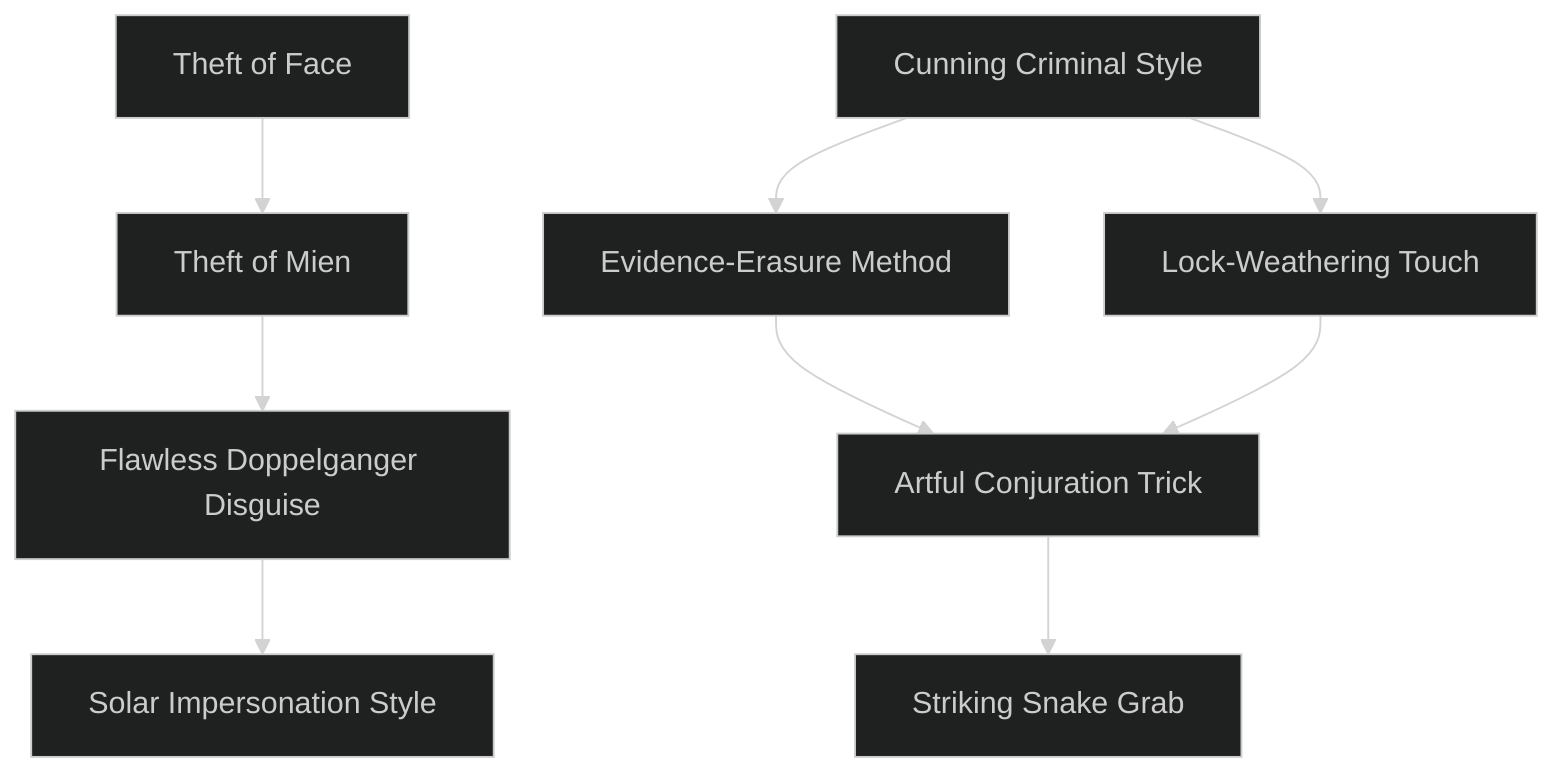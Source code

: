 ---
config:
  theme: dark
---
flowchart TD

    theft_of_face[Theft of Face]
    click theft_of_face callback "
        Theft of Face<br>
        <br>
        Cost: 5 motes<br>
        Duration: One hour<br>
        Type: Simple<br>
        Minimum Larceny: 3<br>
        Minimum Essence: 2<br>
        Prerequisite Charms: None<br>
        <br>
        By stealing a victim’s Essence, a character with this
        Charm can also steal her visage. The player of the Abyssal
        makes an Intelligence + Larceny roll after her character
        consumes 1 or more motes of Essence from her target by
        means of blood drinking or magic. The difficulty is 6 minus
        the total number of motes taken. If a character drains a
        victim entirely of blood or consumes all her flesh, the
        difficulty is automatically 1. Successes on this roll count as
        a mundane impersonation attempt (see Exalted, p. 255),
        except that the Abyssal’s features actually shift to resemble
        the victim’s. Players of characters attempting to pierce the
        ruse may roll Perception + Awareness against a difficulty
        of the deathknight’s successes. Note that the Exalt only
        takes on the appearance of his target — the Charm does
        not bestow knowledge of mannerisms. Characters who
        know the target personally can quickly recognize the Exalt
        as an imposter simply by interacting with him. This Charm
        can only be used to impersonate humans.
        "

    theft_of_mien[Theft of Mien]
    theft_of_face --> theft_of_mien
    click theft_of_mien callback "
        Theft of Mien<br>
        <br>
        Cost: 6 motes, 1 Willpower<br>
        Duration: One hour<br>
        Type: Simple<br>
        Minimum Larceny: 4<br>
        Minimum Essence: 2<br>
        Prerequisite Charms: Theft of Face<br>
        <br>
        This Charm duplicates the effects of Theft of Face
        with one exception: The Exalt also steals intuitive knowl-
        edge of her victim’s mannerisms and habits. Consequently,
        the ruse is much more effective and can easily fool casual
        associates of the target. Close family members can still
        recognize that something is wrong, however, regardless of
        whether they actually suspect an imposter or attribute the
        odd behavior to illness.
        "

    flawless_doppleganger_disguise[Flawless Doppelganger Disguise]
    theft_of_mien --> flawless_doppleganger_disguise
    click flawless_doppleganger_disguise callback "
        Flawless Doppelganger Disguise<br>
        <br>
        Cost: 15 motes, 1 Willpower, 1 experience point<br>
        Duration: Until released<br>
        Type: Simple<br>
        Minimum Larceny: 5<br>
        Minimum Essence: 3<br>
        Prerequisite Charms: Theft of Mien<br>
        <br>
        With this Charm, an Abyssal may consume the flesh
        and spirit of a victim to steal her very identity. The
        character must completely drain her victim of blood and
        spend one hour digesting and studying the stolen Essence.
        At the conclusion of her meditation, the Exalt
        shifts into the perfect likeness of her victim. This is not
        an illusion, however, but a startling transformation.
        Every mark and scar is duplicated, every tic and mannerism
        compensated for.<br>
        If questioned, the Exalt can even draw on the stolen
        memories of her prey with an Intelligence + Larceny roll
        at a difficulty assigned by the Storyteller. No amount of
        physical scrutiny can discern that the Abyssal is not whom
        she pretends to be, although any display of an Abyssal
        anima banner may spoil the effect. This Charm only
        permits impersonation of human victims who are the same
        gender as the Exalt. Although she may disguise herself as
        an Exalted victim and even duplicate elemental aspect
        markings or Lunar scarring, the character cannot emulate
        the powers or anima of her stolen visage. Once the character
        voluntarily ends this Charm, she loses all memories
        and shifts back to her true form. Death also ends the ruse.
        Characters can only assume a given guise once before the
        memories are digested.
        "

    solar_impersonation_style[Solar Impersonation Style]
    flawless_doppleganger_disguise --> solar_impersonation_style
    click solar_impersonation_style callback "
        Solar Impersonation Style<br>
        <br>
        Cost: 15 motes, 1 Willpower<br>
        Duration: One day<br>
        Type: Simple<br>
        Minimum Larceny: 5<br>
        Minimum Essence: 4<br>
        Prerequisite Charms:Flawless Doppelganger Disguise<br>
        <br>
        By channeling the nascent spark of Solar Essence
        trapped within her, an Abyssal with this Charm can shift
        her anima to resemble that of a Chosen of the Unconquered Sun.
        While this Charm is in effect, the deathknight’s
        anima banner and Caste Mark manifests exactly as a Solar
        of the appropriate type (Dusk become Dawn, Midnight
        becomes Zenith, etc.). This Charm only affects the anima
        banner, however. The Exalt retains the anima power appropriate
        to his true Caste. Any Zenith Caste Solar with a
        Permanent Essence higher than the Abyssal’s can see
        through the disguise. Only Abyssal Exalted can learn this
        Charm, although it is rumored that some Solars of the
        Night Caste may have developed a similar technique for
        impersonating deathknights.
        "

    cunning_criminal_style[Cunning Criminal Style]
    click cunning_criminal_style callback "
        Cunning Criminal Style<br>
        <br>
        Cost: 10 motes<br>
        Duration: One day<br>
        Type: Simple<br>
        Minimum Larceny: 3<br>
        Minimum Essence: 2<br>
        Prerequisite Charms: None<br>
        <br>
        Many criminals live short bloody lives and die just as
        bleakly. Accordingly, an Abyssal who taps into the web of
        shared regrets and suffering of the criminal dead has a
        wealth of information at his disposal. He can intuitively
        pick out criminal establishments from honest businesses
        and discern those who actively desire to sell or buy illegal
        merchandise. Just as easily, the Abyssal can spot the lines
        of power in the local crime scene and track them back to
        the true crime-lords of the area. While this Charm remains
        active, the character is at home in any criminal subculture.
        Cunning Criminal Style cannot discern informers or undercover
        agents from ordinary criminals unless there are
        sufficient clues present to draw such a conclusion.
        "

    evidence_erasure_method[Evidence-Erasure Method]
    cunning_criminal_style --> evidence_erasure_method
    click evidence_erasure_method callback "
        Evidence-Erasure Method<br>
        <br>
        Cost: 1 mote<br>
        Duration: One scene<br>
        Type: Simple<br>
        Minimum Larceny: 4<br>
        Minimum Essence: 2<br>
        Prerequisite Charms: Cunning Criminal Style<br>
        <br>
        With this Charm active, an Abyssal leaves no more
        evidence of her passing than a ghost. She can be spotted
        just as easily as before, but she does not drop unintentional
        clues or leave physical evidence such as footprints, hair,
        etc. Obviously, if an Abyssal wants to leave clues, she may
        do so, since the Charm only protects against unintentional
        evidence. Only supernatural tracking can find a character
        shrouded with this Charm.
        "

    lock_weathering_touch[Lock-Weathering Touch]
    cunning_criminal_style --> lock_weathering_touch
    click lock_weathering_touch callback "
        Lock-Weathering Touch<br>
        <br>
        Cost: 5 motes<br>
        Duration: Instant<br>
        Type: Simple<br>
        Minimum Larceny: 3<br>
        Minimum Essence: 2<br>
        Prerequisite Charms: Cunning Criminal Style<br>
        <br>
        With this Charm, an Exalt can instantly bypass any
        mundane lock with a gentle touch. The lock rusts away
        inside with a wisp of acrid smoke, causing the mechanism
        to fall open. This Charm must be used separately on each
        lock and may affect locked manacles as easily as the bolts
        of doors and safes.
        "

    artful_conjuration_trick[Artful Conjuration Trick]
    evidence_erasure_method --> artful_conjuration_trick
    lock_weathering_touch --> artful_conjuration_trick
    click artful_conjuration_trick callback "
        Artful Conjuration Trick<br>
        <br>
        Cost: 2 motes<br>
        Duration: Instant<br>
        Type: Reflexive<br>
        Minimum Larceny: 4<br>
        Minimum Essence: 2<br>
        Prerequisite Charms: Evidence-Erasing Method, Lock-Weathering Touch<br>
        <br>
        Through the use of this Charm, an Abyssal becomes
        preternaturally deft at sleight of hand and may
        perform amazing feats of conjuration and legerdemain
        without requiring a roll. For outright impossible stunts,
        such as actually summoning a coin from a belt pouch
        without reaching for it, the Storyteller may require a
        Dexterity + Larceny roll. This Charm is intended for
        trickery and bedazzlement, not combat. Instantly palming
        a handful of shuriken is permissible, but the character
        cannot actually create something from nothing, nor
        steal possessions from an opponent. The Storyteller
        retains final say on what can and cannot be done with
        this Charm.
        "

    striking_snake_grab[Striking Snake Grab]
    artful_conjuration_trick --> striking_snake_grab
    click striking_snake_grab callback "
        Striking Snake Grab<br>
        <br>
        Cost: 4 motes<br>
        Duration: Instant<br>
        Type: Simple<br>
        Minimum Larceny: 5<br>
        Minimum Essence: 3<br>
        Prerequisite Charms: Artful Conjuration Trick<br>
        <br>
        The Abyssal extends his hand in a lightning-fast
        clutching gesture, reaching out with his Essence to steal an
        object in his direct line of sight. The targeted object
        flickers and vanishes, rematerializing from Elsewhere in
        the character’s grasp. This Charm can only grab objects
        small enough to comfortably hold with one hand and may
        not take possessions out of a sentient being’s grasp. Possessions
        on a person’s body can be swiped but not if they are
        securely fastened. A money pouch could be grabbed but
        not the belt it was affixed to, for example. Ultimately, the
        Storyteller retains final say on what can or cannot be taken
        with this Charm.
        "